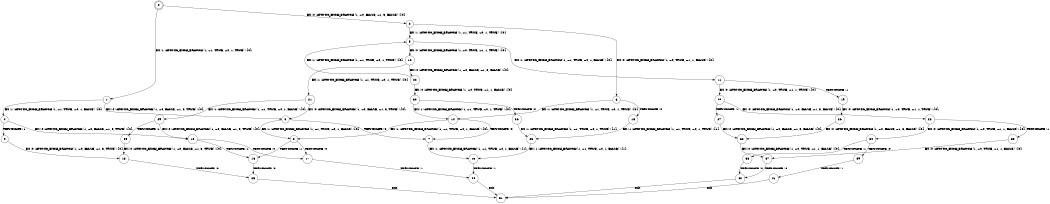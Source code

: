 digraph BCG {
size = "7, 10.5";
center = TRUE;
node [shape = circle];
0 [peripheries = 2];
0 -> 1 [label = "EX !1 !ATOMIC_EXCH_BRANCH (1, +1, TRUE, +0, 1, TRUE) !{0}"];
0 -> 2 [label = "EX !0 !ATOMIC_EXCH_BRANCH (1, +0, FALSE, +1, 3, FALSE) !{0}"];
1 -> 3 [label = "EX !0 !ATOMIC_EXCH_BRANCH (1, +0, FALSE, +1, 3, TRUE) !{0}"];
1 -> 4 [label = "EX !1 !ATOMIC_EXCH_BRANCH (1, +1, TRUE, +0, 1, FALSE) !{0}"];
2 -> 5 [label = "EX !1 !ATOMIC_EXCH_BRANCH (1, +1, TRUE, +0, 1, TRUE) !{0}"];
2 -> 6 [label = "EX !0 !ATOMIC_EXCH_BRANCH (1, +0, TRUE, +1, 1, FALSE) !{0}"];
3 -> 7 [label = "TERMINATE !0"];
3 -> 8 [label = "EX !1 !ATOMIC_EXCH_BRANCH (1, +1, TRUE, +0, 1, FALSE) !{0}"];
4 -> 9 [label = "TERMINATE !1"];
4 -> 10 [label = "EX !0 !ATOMIC_EXCH_BRANCH (1, +0, FALSE, +1, 3, TRUE) !{0}"];
5 -> 11 [label = "EX !1 !ATOMIC_EXCH_BRANCH (1, +1, TRUE, +0, 1, FALSE) !{0}"];
5 -> 12 [label = "EX !0 !ATOMIC_EXCH_BRANCH (1, +0, TRUE, +1, 1, TRUE) !{0}"];
6 -> 13 [label = "TERMINATE !0"];
6 -> 14 [label = "EX !1 !ATOMIC_EXCH_BRANCH (1, +1, TRUE, +0, 1, TRUE) !{0}"];
7 -> 15 [label = "EX !1 !ATOMIC_EXCH_BRANCH (1, +1, TRUE, +0, 1, FALSE) !{1}"];
8 -> 16 [label = "TERMINATE !1"];
8 -> 17 [label = "TERMINATE !0"];
9 -> 18 [label = "EX !0 !ATOMIC_EXCH_BRANCH (1, +0, FALSE, +1, 3, TRUE) !{0}"];
10 -> 16 [label = "TERMINATE !1"];
10 -> 17 [label = "TERMINATE !0"];
11 -> 19 [label = "TERMINATE !1"];
11 -> 20 [label = "EX !0 !ATOMIC_EXCH_BRANCH (1, +0, TRUE, +1, 1, TRUE) !{0}"];
12 -> 21 [label = "EX !1 !ATOMIC_EXCH_BRANCH (1, +1, TRUE, +0, 1, TRUE) !{0}"];
12 -> 22 [label = "EX !0 !ATOMIC_EXCH_BRANCH (1, +0, FALSE, +1, 3, FALSE) !{0}"];
13 -> 23 [label = "EX !1 !ATOMIC_EXCH_BRANCH (1, +1, TRUE, +0, 1, TRUE) !{1}"];
14 -> 7 [label = "TERMINATE !0"];
14 -> 8 [label = "EX !1 !ATOMIC_EXCH_BRANCH (1, +1, TRUE, +0, 1, FALSE) !{0}"];
15 -> 24 [label = "TERMINATE !1"];
16 -> 25 [label = "TERMINATE !0"];
17 -> 24 [label = "TERMINATE !1"];
18 -> 25 [label = "TERMINATE !0"];
19 -> 26 [label = "EX !0 !ATOMIC_EXCH_BRANCH (1, +0, TRUE, +1, 1, TRUE) !{0}"];
20 -> 27 [label = "TERMINATE !1"];
20 -> 28 [label = "EX !0 !ATOMIC_EXCH_BRANCH (1, +0, FALSE, +1, 3, FALSE) !{0}"];
21 -> 29 [label = "EX !1 !ATOMIC_EXCH_BRANCH (1, +1, TRUE, +0, 1, FALSE) !{0}"];
21 -> 3 [label = "EX !0 !ATOMIC_EXCH_BRANCH (1, +0, FALSE, +1, 3, TRUE) !{0}"];
22 -> 5 [label = "EX !1 !ATOMIC_EXCH_BRANCH (1, +1, TRUE, +0, 1, TRUE) !{0}"];
22 -> 30 [label = "EX !0 !ATOMIC_EXCH_BRANCH (1, +0, TRUE, +1, 1, FALSE) !{0}"];
23 -> 15 [label = "EX !1 !ATOMIC_EXCH_BRANCH (1, +1, TRUE, +0, 1, FALSE) !{1}"];
24 -> 31 [label = "exit"];
25 -> 31 [label = "exit"];
26 -> 32 [label = "EX !0 !ATOMIC_EXCH_BRANCH (1, +0, FALSE, +1, 3, FALSE) !{0}"];
27 -> 32 [label = "EX !0 !ATOMIC_EXCH_BRANCH (1, +0, FALSE, +1, 3, FALSE) !{0}"];
28 -> 33 [label = "TERMINATE !1"];
28 -> 34 [label = "EX !0 !ATOMIC_EXCH_BRANCH (1, +0, TRUE, +1, 1, FALSE) !{0}"];
29 -> 35 [label = "TERMINATE !1"];
29 -> 10 [label = "EX !0 !ATOMIC_EXCH_BRANCH (1, +0, FALSE, +1, 3, TRUE) !{0}"];
30 -> 36 [label = "TERMINATE !0"];
30 -> 14 [label = "EX !1 !ATOMIC_EXCH_BRANCH (1, +1, TRUE, +0, 1, TRUE) !{0}"];
32 -> 37 [label = "EX !0 !ATOMIC_EXCH_BRANCH (1, +0, TRUE, +1, 1, FALSE) !{0}"];
33 -> 37 [label = "EX !0 !ATOMIC_EXCH_BRANCH (1, +0, TRUE, +1, 1, FALSE) !{0}"];
34 -> 38 [label = "TERMINATE !1"];
34 -> 39 [label = "TERMINATE !0"];
35 -> 18 [label = "EX !0 !ATOMIC_EXCH_BRANCH (1, +0, FALSE, +1, 3, TRUE) !{0}"];
36 -> 23 [label = "EX !1 !ATOMIC_EXCH_BRANCH (1, +1, TRUE, +0, 1, TRUE) !{1}"];
37 -> 40 [label = "TERMINATE !0"];
38 -> 40 [label = "TERMINATE !0"];
39 -> 41 [label = "TERMINATE !1"];
40 -> 31 [label = "exit"];
41 -> 31 [label = "exit"];
}

